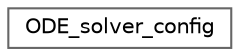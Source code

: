 digraph "Graphical Class Hierarchy"
{
 // INTERACTIVE_SVG=YES
 // LATEX_PDF_SIZE
  bgcolor="transparent";
  edge [fontname=Helvetica,fontsize=10,labelfontname=Helvetica,labelfontsize=10];
  node [fontname=Helvetica,fontsize=10,shape=box,height=0.2,width=0.4];
  rankdir="LR";
  Node0 [id="Node000000",label="ODE_solver_config",height=0.2,width=0.4,color="grey40", fillcolor="white", style="filled",URL="$d8/d66/structODE__solver__config.html",tooltip=" "];
}
